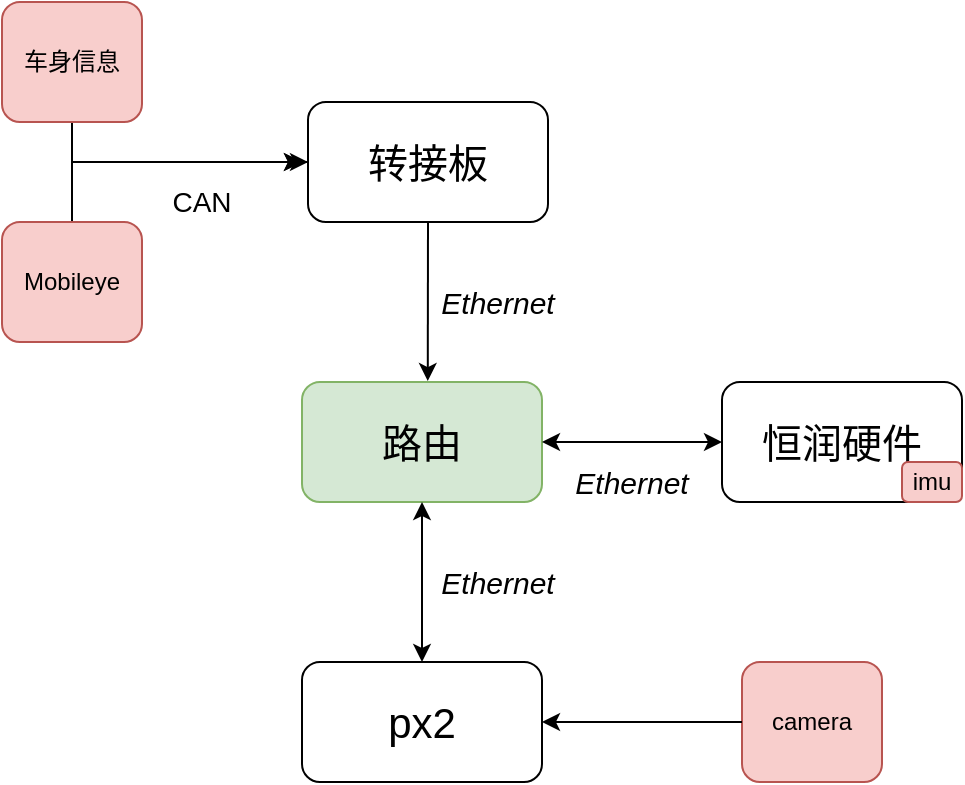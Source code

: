 <mxfile version="10.6.7" type="github"><diagram id="Wk74kEMtHISoScYsqJLL" name="Page-1"><mxGraphModel dx="988" dy="540" grid="1" gridSize="10" guides="1" tooltips="1" connect="1" arrows="1" fold="1" page="1" pageScale="1" pageWidth="827" pageHeight="1169" math="0" shadow="0"><root><mxCell id="0"/><mxCell id="1" parent="0"/><mxCell id="wm46AVBpIbckQWWRErPG-2" value="&lt;font style=&quot;font-size: 20px&quot;&gt;路由&lt;/font&gt;" style="rounded=1;whiteSpace=wrap;html=1;fillColor=#d5e8d4;strokeColor=#82b366;" vertex="1" parent="1"><mxGeometry x="290" y="220" width="120" height="60" as="geometry"/></mxCell><mxCell id="wm46AVBpIbckQWWRErPG-3" value="&lt;font style=&quot;font-size: 21px&quot;&gt;px2&lt;/font&gt;" style="rounded=1;whiteSpace=wrap;html=1;" vertex="1" parent="1"><mxGeometry x="290" y="360" width="120" height="60" as="geometry"/></mxCell><mxCell id="wm46AVBpIbckQWWRErPG-5" value="camera" style="rounded=1;whiteSpace=wrap;html=1;fillColor=#f8cecc;strokeColor=#b85450;" vertex="1" parent="1"><mxGeometry x="510" y="360" width="70" height="60" as="geometry"/></mxCell><mxCell id="wm46AVBpIbckQWWRErPG-7" value="" style="endArrow=classic;startArrow=classic;html=1;exitX=0.5;exitY=0;exitDx=0;exitDy=0;entryX=0.5;entryY=1;entryDx=0;entryDy=0;" edge="1" parent="1" source="wm46AVBpIbckQWWRErPG-3" target="wm46AVBpIbckQWWRErPG-2"><mxGeometry width="50" height="50" relative="1" as="geometry"><mxPoint x="320" y="330" as="sourcePoint"/><mxPoint x="370" y="280" as="targetPoint"/></mxGeometry></mxCell><mxCell id="wm46AVBpIbckQWWRErPG-8" value="" style="endArrow=classic;html=1;exitX=0;exitY=0.5;exitDx=0;exitDy=0;entryX=1;entryY=0.5;entryDx=0;entryDy=0;" edge="1" parent="1" source="wm46AVBpIbckQWWRErPG-5" target="wm46AVBpIbckQWWRErPG-3"><mxGeometry width="50" height="50" relative="1" as="geometry"><mxPoint x="290" y="490" as="sourcePoint"/><mxPoint x="340" y="440" as="targetPoint"/></mxGeometry></mxCell><mxCell id="wm46AVBpIbckQWWRErPG-9" value="&lt;font style=&quot;font-size: 20px&quot;&gt;恒润硬件&lt;/font&gt;" style="rounded=1;whiteSpace=wrap;html=1;" vertex="1" parent="1"><mxGeometry x="500" y="220" width="120" height="60" as="geometry"/></mxCell><mxCell id="wm46AVBpIbckQWWRErPG-10" value="imu" style="rounded=1;whiteSpace=wrap;html=1;fillColor=#f8cecc;strokeColor=#b85450;" vertex="1" parent="1"><mxGeometry x="590" y="260" width="30" height="20" as="geometry"/></mxCell><mxCell id="wm46AVBpIbckQWWRErPG-11" value="" style="endArrow=classic;startArrow=classic;html=1;exitX=0;exitY=0.5;exitDx=0;exitDy=0;entryX=1;entryY=0.5;entryDx=0;entryDy=0;" edge="1" parent="1" source="wm46AVBpIbckQWWRErPG-9" target="wm46AVBpIbckQWWRErPG-2"><mxGeometry width="50" height="50" relative="1" as="geometry"><mxPoint x="680" y="160" as="sourcePoint"/><mxPoint x="680" y="80" as="targetPoint"/></mxGeometry></mxCell><mxCell id="wm46AVBpIbckQWWRErPG-18" style="edgeStyle=orthogonalEdgeStyle;rounded=0;orthogonalLoop=1;jettySize=auto;html=1;" edge="1" parent="1" source="wm46AVBpIbckQWWRErPG-12"><mxGeometry relative="1" as="geometry"><mxPoint x="290" y="110" as="targetPoint"/></mxGeometry></mxCell><mxCell id="wm46AVBpIbckQWWRErPG-12" value="&lt;font style=&quot;font-size: 20px&quot;&gt;转接板&lt;/font&gt;" style="rounded=1;whiteSpace=wrap;html=1;" vertex="1" parent="1"><mxGeometry x="293" y="80" width="120" height="60" as="geometry"/></mxCell><mxCell id="wm46AVBpIbckQWWRErPG-17" style="edgeStyle=orthogonalEdgeStyle;rounded=0;orthogonalLoop=1;jettySize=auto;html=1;exitX=0.5;exitY=1;exitDx=0;exitDy=0;" edge="1" parent="1" source="wm46AVBpIbckQWWRErPG-14"><mxGeometry relative="1" as="geometry"><mxPoint x="290" y="110" as="targetPoint"/><Array as="points"><mxPoint x="175" y="110"/></Array></mxGeometry></mxCell><mxCell id="wm46AVBpIbckQWWRErPG-14" value="车身信息" style="rounded=1;whiteSpace=wrap;html=1;fillColor=#f8cecc;strokeColor=#b85450;" vertex="1" parent="1"><mxGeometry x="140" y="30" width="70" height="60" as="geometry"/></mxCell><mxCell id="wm46AVBpIbckQWWRErPG-21" style="edgeStyle=orthogonalEdgeStyle;rounded=0;orthogonalLoop=1;jettySize=auto;html=1;exitX=0.5;exitY=0;exitDx=0;exitDy=0;" edge="1" parent="1" source="wm46AVBpIbckQWWRErPG-15"><mxGeometry relative="1" as="geometry"><mxPoint x="293" y="110" as="targetPoint"/><Array as="points"><mxPoint x="175" y="110"/></Array></mxGeometry></mxCell><mxCell id="wm46AVBpIbckQWWRErPG-15" value="Mobileye" style="rounded=1;whiteSpace=wrap;html=1;fillColor=#f8cecc;strokeColor=#b85450;" vertex="1" parent="1"><mxGeometry x="140" y="140" width="70" height="60" as="geometry"/></mxCell><mxCell id="wm46AVBpIbckQWWRErPG-23" value="" style="endArrow=classic;html=1;exitX=0.5;exitY=1;exitDx=0;exitDy=0;entryX=0.524;entryY=-0.008;entryDx=0;entryDy=0;entryPerimeter=0;" edge="1" parent="1" source="wm46AVBpIbckQWWRErPG-12" target="wm46AVBpIbckQWWRErPG-2"><mxGeometry width="50" height="50" relative="1" as="geometry"><mxPoint x="140" y="490" as="sourcePoint"/><mxPoint x="190" y="440" as="targetPoint"/></mxGeometry></mxCell><mxCell id="wm46AVBpIbckQWWRErPG-24" value="&lt;font style=&quot;font-size: 14px&quot;&gt;CAN&lt;/font&gt;" style="text;html=1;strokeColor=none;fillColor=none;align=center;verticalAlign=middle;whiteSpace=wrap;rounded=0;strokeWidth=4;" vertex="1" parent="1"><mxGeometry x="220" y="120" width="40" height="20" as="geometry"/></mxCell><mxCell id="wm46AVBpIbckQWWRErPG-25" value="&lt;font size=&quot;1&quot;&gt;&lt;em style=&quot;font-size: 15px&quot;&gt;Ethernet&lt;/em&gt;&lt;/font&gt;" style="text;html=1;strokeColor=none;fillColor=none;align=center;verticalAlign=middle;whiteSpace=wrap;rounded=0;" vertex="1" parent="1"><mxGeometry x="353" y="160" width="70" height="40" as="geometry"/></mxCell><mxCell id="wm46AVBpIbckQWWRErPG-26" value="&lt;font size=&quot;1&quot;&gt;&lt;em style=&quot;font-size: 15px&quot;&gt;Ethernet&lt;/em&gt;&lt;/font&gt;" style="text;html=1;strokeColor=none;fillColor=none;align=center;verticalAlign=middle;whiteSpace=wrap;rounded=0;" vertex="1" parent="1"><mxGeometry x="353" y="300" width="70" height="40" as="geometry"/></mxCell><mxCell id="wm46AVBpIbckQWWRErPG-27" value="&lt;font size=&quot;1&quot;&gt;&lt;em style=&quot;font-size: 15px&quot;&gt;Ethernet&lt;/em&gt;&lt;/font&gt;" style="text;html=1;strokeColor=none;fillColor=none;align=center;verticalAlign=middle;whiteSpace=wrap;rounded=0;" vertex="1" parent="1"><mxGeometry x="420" y="250" width="70" height="40" as="geometry"/></mxCell></root></mxGraphModel></diagram></mxfile>